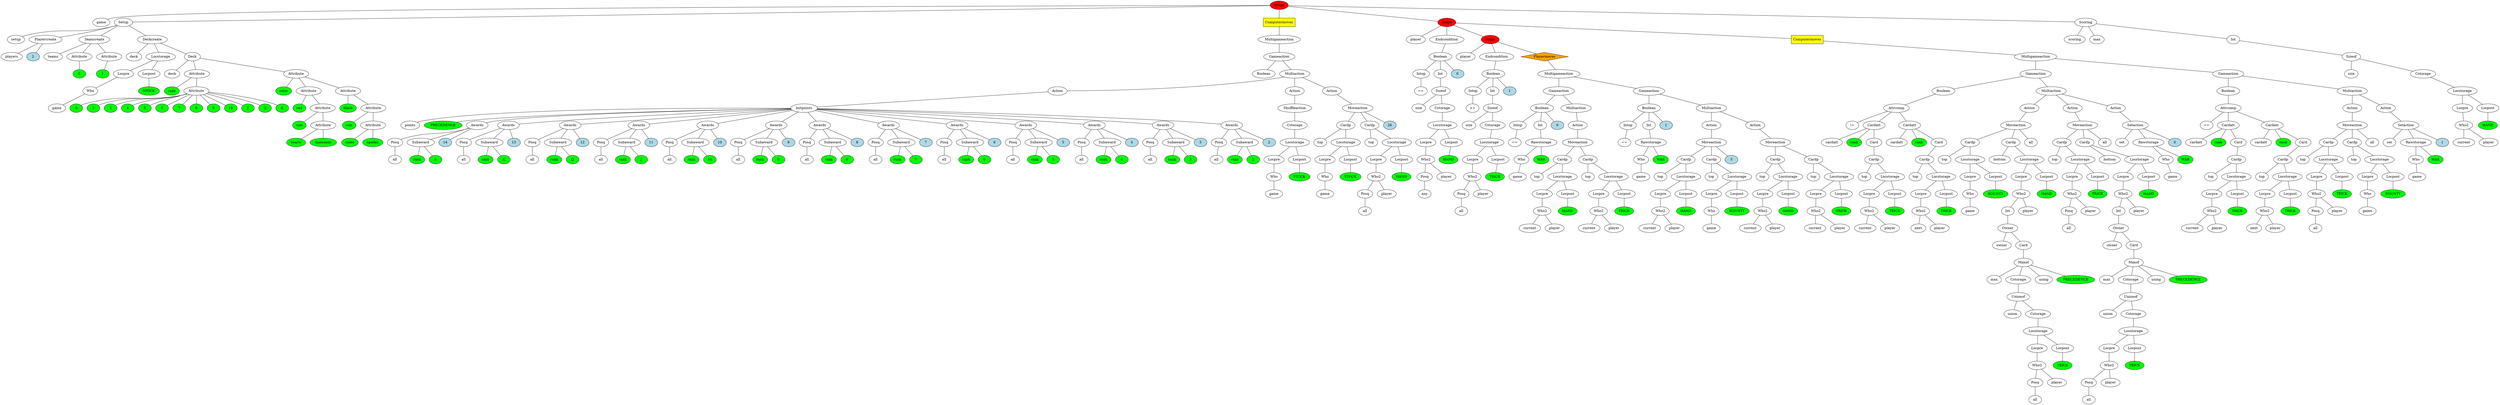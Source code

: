 graph tree{NODE0 [label="Stage" style=filled fillcolor="red"]
NODE0_1 [label="game"]
NODE0 -- NODE0_1
NODE0_2 [label="Setup" ]
NODE0_2_1 [label="setup"]
NODE0_2 -- NODE0_2_1
NODE0_2_2 [label="Playercreate" ]
NODE0_2_2_2 [label="players"]
NODE0_2_2 -- NODE0_2_2_2
NODE0_2_2_3 [label="2" style=filled fillcolor="lightblue"]
NODE0_2_2 -- NODE0_2_2_3
NODE0_2 -- NODE0_2_2
NODE0_2_4 [label="Teamcreate" ]
NODE0_2_4_1 [label="teams"]
NODE0_2_4 -- NODE0_2_4_1
NODE0_2_4_2 [label="Attribute" ]
NODE0_2_4_2_1 [fillcolor="green" style=filled label="0"]
NODE0_2_4_2 -- NODE0_2_4_2_1
NODE0_2_4 -- NODE0_2_4_2
NODE0_2_4_3 [label="Attribute" ]
NODE0_2_4_3_1 [fillcolor="green" style=filled label="1"]
NODE0_2_4_3 -- NODE0_2_4_3_1
NODE0_2_4 -- NODE0_2_4_3
NODE0_2 -- NODE0_2_4
NODE0_2_6 [label="Deckcreate" ]
NODE0_2_6_2 [label="deck"]
NODE0_2_6 -- NODE0_2_6_2
NODE0_2_6_3 [label="Locstorage" ]
NODE0_2_6_3_1 [label="Locpre" ]
NODE0_2_6_3_1_0 [label="Who" ]
NODE0_2_6_3_1_0_0 [label="game"]
NODE0_2_6_3_1_0 -- NODE0_2_6_3_1_0_0
NODE0_2_6_3_1 -- NODE0_2_6_3_1_0
NODE0_2_6_3 -- NODE0_2_6_3_1
NODE0_2_6_3_3 [label="Locpost" ]
NODE0_2_6_3_3_0 [fillcolor="green" style=filled label="STOCK"]
NODE0_2_6_3_3 -- NODE0_2_6_3_3_0
NODE0_2_6_3 -- NODE0_2_6_3_3
NODE0_2_6 -- NODE0_2_6_3
NODE0_2_6_4 [label="Deck" ]
NODE0_2_6_4_1 [label="deck"]
NODE0_2_6_4 -- NODE0_2_6_4_1
NODE0_2_6_4_2 [label="Attribute" ]
NODE0_2_6_4_2_1 [fillcolor="green" style=filled label="rank"]
NODE0_2_6_4_2 -- NODE0_2_6_4_2_1
NODE0_2_6_4_2_2 [label="Attribute" ]
NODE0_2_6_4_2_2_1 [fillcolor="green" style=filled label="A"]
NODE0_2_6_4_2_2 -- NODE0_2_6_4_2_2_1
NODE0_2_6_4_2_2_3 [fillcolor="green" style=filled label="2"]
NODE0_2_6_4_2_2 -- NODE0_2_6_4_2_2_3
NODE0_2_6_4_2_2_5 [fillcolor="green" style=filled label="3"]
NODE0_2_6_4_2_2 -- NODE0_2_6_4_2_2_5
NODE0_2_6_4_2_2_7 [fillcolor="green" style=filled label="4"]
NODE0_2_6_4_2_2 -- NODE0_2_6_4_2_2_7
NODE0_2_6_4_2_2_9 [fillcolor="green" style=filled label="5"]
NODE0_2_6_4_2_2 -- NODE0_2_6_4_2_2_9
NODE0_2_6_4_2_2_11 [fillcolor="green" style=filled label="6"]
NODE0_2_6_4_2_2 -- NODE0_2_6_4_2_2_11
NODE0_2_6_4_2_2_13 [fillcolor="green" style=filled label="7"]
NODE0_2_6_4_2_2 -- NODE0_2_6_4_2_2_13
NODE0_2_6_4_2_2_15 [fillcolor="green" style=filled label="8"]
NODE0_2_6_4_2_2 -- NODE0_2_6_4_2_2_15
NODE0_2_6_4_2_2_17 [fillcolor="green" style=filled label="9"]
NODE0_2_6_4_2_2 -- NODE0_2_6_4_2_2_17
NODE0_2_6_4_2_2_19 [fillcolor="green" style=filled label="10"]
NODE0_2_6_4_2_2 -- NODE0_2_6_4_2_2_19
NODE0_2_6_4_2_2_21 [fillcolor="green" style=filled label="J"]
NODE0_2_6_4_2_2 -- NODE0_2_6_4_2_2_21
NODE0_2_6_4_2_2_23 [fillcolor="green" style=filled label="Q"]
NODE0_2_6_4_2_2 -- NODE0_2_6_4_2_2_23
NODE0_2_6_4_2_2_25 [fillcolor="green" style=filled label="K"]
NODE0_2_6_4_2_2 -- NODE0_2_6_4_2_2_25
NODE0_2_6_4_2 -- NODE0_2_6_4_2_2
NODE0_2_6_4 -- NODE0_2_6_4_2
NODE0_2_6_4_3 [label="Attribute" ]
NODE0_2_6_4_3_1 [fillcolor="green" style=filled label="color"]
NODE0_2_6_4_3 -- NODE0_2_6_4_3_1
NODE0_2_6_4_3_2 [label="Attribute" ]
NODE0_2_6_4_3_2_1 [fillcolor="green" style=filled label="red"]
NODE0_2_6_4_3_2 -- NODE0_2_6_4_3_2_1
NODE0_2_6_4_3_2_2 [label="Attribute" ]
NODE0_2_6_4_3_2_2_1 [fillcolor="green" style=filled label="suit"]
NODE0_2_6_4_3_2_2 -- NODE0_2_6_4_3_2_2_1
NODE0_2_6_4_3_2_2_2 [label="Attribute" ]
NODE0_2_6_4_3_2_2_2_1 [fillcolor="green" style=filled label="hearts"]
NODE0_2_6_4_3_2_2_2 -- NODE0_2_6_4_3_2_2_2_1
NODE0_2_6_4_3_2_2_2_3 [fillcolor="green" style=filled label="diamonds"]
NODE0_2_6_4_3_2_2_2 -- NODE0_2_6_4_3_2_2_2_3
NODE0_2_6_4_3_2_2 -- NODE0_2_6_4_3_2_2_2
NODE0_2_6_4_3_2 -- NODE0_2_6_4_3_2_2
NODE0_2_6_4_3 -- NODE0_2_6_4_3_2
NODE0_2_6_4_3_3 [label="Attribute" ]
NODE0_2_6_4_3_3_1 [fillcolor="green" style=filled label="black"]
NODE0_2_6_4_3_3 -- NODE0_2_6_4_3_3_1
NODE0_2_6_4_3_3_2 [label="Attribute" ]
NODE0_2_6_4_3_3_2_1 [fillcolor="green" style=filled label="suit"]
NODE0_2_6_4_3_3_2 -- NODE0_2_6_4_3_3_2_1
NODE0_2_6_4_3_3_2_2 [label="Attribute" ]
NODE0_2_6_4_3_3_2_2_1 [fillcolor="green" style=filled label="clubs"]
NODE0_2_6_4_3_3_2_2 -- NODE0_2_6_4_3_3_2_2_1
NODE0_2_6_4_3_3_2_2_3 [fillcolor="green" style=filled label="spades"]
NODE0_2_6_4_3_3_2_2 -- NODE0_2_6_4_3_3_2_2_3
NODE0_2_6_4_3_3_2 -- NODE0_2_6_4_3_3_2_2
NODE0_2_6_4_3_3 -- NODE0_2_6_4_3_3_2
NODE0_2_6_4_3 -- NODE0_2_6_4_3_3
NODE0_2_6_4 -- NODE0_2_6_4_3
NODE0_2_6 -- NODE0_2_6_4
NODE0_2 -- NODE0_2_6
NODE0 -- NODE0_2
NODE0_3 [label="Computermoves"  style=filled shape=box fillcolor="yellow"]
NODE0_3_2 [label="Multigameaction" ]
NODE0_3_2_0 [label="Gameaction" ]
NODE0_3_2_0_1 [label="Boolean" ]
NODE0_3_2_0 -- NODE0_3_2_0_1
NODE0_3_2_0_2 [label="Multiaction" ]
NODE0_3_2_0_2_0 [label="Action" ]
NODE0_3_2_0_2_0_1 [label="Initpoints" ]
NODE0_3_2_0_2_0_1_1 [label="points"]
NODE0_3_2_0_2_0_1 -- NODE0_3_2_0_2_0_1_1
NODE0_3_2_0_2_0_1_2 [fillcolor="green" style=filled label="PRECEDENCE"]
NODE0_3_2_0_2_0_1 -- NODE0_3_2_0_2_0_1_2
NODE0_3_2_0_2_0_1_4 [label="Awards" ]
NODE0_3_2_0_2_0_1_4_1 [label="Posq" ]
NODE0_3_2_0_2_0_1_4_1_0 [label="all"]
NODE0_3_2_0_2_0_1_4_1 -- NODE0_3_2_0_2_0_1_4_1_0
NODE0_3_2_0_2_0_1_4 -- NODE0_3_2_0_2_0_1_4_1
NODE0_3_2_0_2_0_1_4_2 [label="Subaward" ]
NODE0_3_2_0_2_0_1_4_2_1 [fillcolor="green" style=filled label="rank"]
NODE0_3_2_0_2_0_1_4_2 -- NODE0_3_2_0_2_0_1_4_2_1
NODE0_3_2_0_2_0_1_4_2_3 [fillcolor="green" style=filled label="A"]
NODE0_3_2_0_2_0_1_4_2 -- NODE0_3_2_0_2_0_1_4_2_3
NODE0_3_2_0_2_0_1_4 -- NODE0_3_2_0_2_0_1_4_2
NODE0_3_2_0_2_0_1_4_3 [label="14" style=filled fillcolor="lightblue"]
NODE0_3_2_0_2_0_1_4 -- NODE0_3_2_0_2_0_1_4_3
NODE0_3_2_0_2_0_1 -- NODE0_3_2_0_2_0_1_4
NODE0_3_2_0_2_0_1_5 [label="Awards" ]
NODE0_3_2_0_2_0_1_5_1 [label="Posq" ]
NODE0_3_2_0_2_0_1_5_1_0 [label="all"]
NODE0_3_2_0_2_0_1_5_1 -- NODE0_3_2_0_2_0_1_5_1_0
NODE0_3_2_0_2_0_1_5 -- NODE0_3_2_0_2_0_1_5_1
NODE0_3_2_0_2_0_1_5_2 [label="Subaward" ]
NODE0_3_2_0_2_0_1_5_2_1 [fillcolor="green" style=filled label="rank"]
NODE0_3_2_0_2_0_1_5_2 -- NODE0_3_2_0_2_0_1_5_2_1
NODE0_3_2_0_2_0_1_5_2_3 [fillcolor="green" style=filled label="K"]
NODE0_3_2_0_2_0_1_5_2 -- NODE0_3_2_0_2_0_1_5_2_3
NODE0_3_2_0_2_0_1_5 -- NODE0_3_2_0_2_0_1_5_2
NODE0_3_2_0_2_0_1_5_3 [label="13" style=filled fillcolor="lightblue"]
NODE0_3_2_0_2_0_1_5 -- NODE0_3_2_0_2_0_1_5_3
NODE0_3_2_0_2_0_1 -- NODE0_3_2_0_2_0_1_5
NODE0_3_2_0_2_0_1_6 [label="Awards" ]
NODE0_3_2_0_2_0_1_6_1 [label="Posq" ]
NODE0_3_2_0_2_0_1_6_1_0 [label="all"]
NODE0_3_2_0_2_0_1_6_1 -- NODE0_3_2_0_2_0_1_6_1_0
NODE0_3_2_0_2_0_1_6 -- NODE0_3_2_0_2_0_1_6_1
NODE0_3_2_0_2_0_1_6_2 [label="Subaward" ]
NODE0_3_2_0_2_0_1_6_2_1 [fillcolor="green" style=filled label="rank"]
NODE0_3_2_0_2_0_1_6_2 -- NODE0_3_2_0_2_0_1_6_2_1
NODE0_3_2_0_2_0_1_6_2_3 [fillcolor="green" style=filled label="Q"]
NODE0_3_2_0_2_0_1_6_2 -- NODE0_3_2_0_2_0_1_6_2_3
NODE0_3_2_0_2_0_1_6 -- NODE0_3_2_0_2_0_1_6_2
NODE0_3_2_0_2_0_1_6_3 [label="12" style=filled fillcolor="lightblue"]
NODE0_3_2_0_2_0_1_6 -- NODE0_3_2_0_2_0_1_6_3
NODE0_3_2_0_2_0_1 -- NODE0_3_2_0_2_0_1_6
NODE0_3_2_0_2_0_1_7 [label="Awards" ]
NODE0_3_2_0_2_0_1_7_1 [label="Posq" ]
NODE0_3_2_0_2_0_1_7_1_0 [label="all"]
NODE0_3_2_0_2_0_1_7_1 -- NODE0_3_2_0_2_0_1_7_1_0
NODE0_3_2_0_2_0_1_7 -- NODE0_3_2_0_2_0_1_7_1
NODE0_3_2_0_2_0_1_7_2 [label="Subaward" ]
NODE0_3_2_0_2_0_1_7_2_1 [fillcolor="green" style=filled label="rank"]
NODE0_3_2_0_2_0_1_7_2 -- NODE0_3_2_0_2_0_1_7_2_1
NODE0_3_2_0_2_0_1_7_2_3 [fillcolor="green" style=filled label="J"]
NODE0_3_2_0_2_0_1_7_2 -- NODE0_3_2_0_2_0_1_7_2_3
NODE0_3_2_0_2_0_1_7 -- NODE0_3_2_0_2_0_1_7_2
NODE0_3_2_0_2_0_1_7_3 [label="11" style=filled fillcolor="lightblue"]
NODE0_3_2_0_2_0_1_7 -- NODE0_3_2_0_2_0_1_7_3
NODE0_3_2_0_2_0_1 -- NODE0_3_2_0_2_0_1_7
NODE0_3_2_0_2_0_1_8 [label="Awards" ]
NODE0_3_2_0_2_0_1_8_1 [label="Posq" ]
NODE0_3_2_0_2_0_1_8_1_0 [label="all"]
NODE0_3_2_0_2_0_1_8_1 -- NODE0_3_2_0_2_0_1_8_1_0
NODE0_3_2_0_2_0_1_8 -- NODE0_3_2_0_2_0_1_8_1
NODE0_3_2_0_2_0_1_8_2 [label="Subaward" ]
NODE0_3_2_0_2_0_1_8_2_1 [fillcolor="green" style=filled label="rank"]
NODE0_3_2_0_2_0_1_8_2 -- NODE0_3_2_0_2_0_1_8_2_1
NODE0_3_2_0_2_0_1_8_2_3 [fillcolor="green" style=filled label="10"]
NODE0_3_2_0_2_0_1_8_2 -- NODE0_3_2_0_2_0_1_8_2_3
NODE0_3_2_0_2_0_1_8 -- NODE0_3_2_0_2_0_1_8_2
NODE0_3_2_0_2_0_1_8_3 [label="10" style=filled fillcolor="lightblue"]
NODE0_3_2_0_2_0_1_8 -- NODE0_3_2_0_2_0_1_8_3
NODE0_3_2_0_2_0_1 -- NODE0_3_2_0_2_0_1_8
NODE0_3_2_0_2_0_1_9 [label="Awards" ]
NODE0_3_2_0_2_0_1_9_1 [label="Posq" ]
NODE0_3_2_0_2_0_1_9_1_0 [label="all"]
NODE0_3_2_0_2_0_1_9_1 -- NODE0_3_2_0_2_0_1_9_1_0
NODE0_3_2_0_2_0_1_9 -- NODE0_3_2_0_2_0_1_9_1
NODE0_3_2_0_2_0_1_9_2 [label="Subaward" ]
NODE0_3_2_0_2_0_1_9_2_1 [fillcolor="green" style=filled label="rank"]
NODE0_3_2_0_2_0_1_9_2 -- NODE0_3_2_0_2_0_1_9_2_1
NODE0_3_2_0_2_0_1_9_2_3 [fillcolor="green" style=filled label="9"]
NODE0_3_2_0_2_0_1_9_2 -- NODE0_3_2_0_2_0_1_9_2_3
NODE0_3_2_0_2_0_1_9 -- NODE0_3_2_0_2_0_1_9_2
NODE0_3_2_0_2_0_1_9_3 [label="9" style=filled fillcolor="lightblue"]
NODE0_3_2_0_2_0_1_9 -- NODE0_3_2_0_2_0_1_9_3
NODE0_3_2_0_2_0_1 -- NODE0_3_2_0_2_0_1_9
NODE0_3_2_0_2_0_1_10 [label="Awards" ]
NODE0_3_2_0_2_0_1_10_1 [label="Posq" ]
NODE0_3_2_0_2_0_1_10_1_0 [label="all"]
NODE0_3_2_0_2_0_1_10_1 -- NODE0_3_2_0_2_0_1_10_1_0
NODE0_3_2_0_2_0_1_10 -- NODE0_3_2_0_2_0_1_10_1
NODE0_3_2_0_2_0_1_10_2 [label="Subaward" ]
NODE0_3_2_0_2_0_1_10_2_1 [fillcolor="green" style=filled label="rank"]
NODE0_3_2_0_2_0_1_10_2 -- NODE0_3_2_0_2_0_1_10_2_1
NODE0_3_2_0_2_0_1_10_2_3 [fillcolor="green" style=filled label="8"]
NODE0_3_2_0_2_0_1_10_2 -- NODE0_3_2_0_2_0_1_10_2_3
NODE0_3_2_0_2_0_1_10 -- NODE0_3_2_0_2_0_1_10_2
NODE0_3_2_0_2_0_1_10_3 [label="8" style=filled fillcolor="lightblue"]
NODE0_3_2_0_2_0_1_10 -- NODE0_3_2_0_2_0_1_10_3
NODE0_3_2_0_2_0_1 -- NODE0_3_2_0_2_0_1_10
NODE0_3_2_0_2_0_1_11 [label="Awards" ]
NODE0_3_2_0_2_0_1_11_1 [label="Posq" ]
NODE0_3_2_0_2_0_1_11_1_0 [label="all"]
NODE0_3_2_0_2_0_1_11_1 -- NODE0_3_2_0_2_0_1_11_1_0
NODE0_3_2_0_2_0_1_11 -- NODE0_3_2_0_2_0_1_11_1
NODE0_3_2_0_2_0_1_11_2 [label="Subaward" ]
NODE0_3_2_0_2_0_1_11_2_1 [fillcolor="green" style=filled label="rank"]
NODE0_3_2_0_2_0_1_11_2 -- NODE0_3_2_0_2_0_1_11_2_1
NODE0_3_2_0_2_0_1_11_2_3 [fillcolor="green" style=filled label="7"]
NODE0_3_2_0_2_0_1_11_2 -- NODE0_3_2_0_2_0_1_11_2_3
NODE0_3_2_0_2_0_1_11 -- NODE0_3_2_0_2_0_1_11_2
NODE0_3_2_0_2_0_1_11_3 [label="7" style=filled fillcolor="lightblue"]
NODE0_3_2_0_2_0_1_11 -- NODE0_3_2_0_2_0_1_11_3
NODE0_3_2_0_2_0_1 -- NODE0_3_2_0_2_0_1_11
NODE0_3_2_0_2_0_1_12 [label="Awards" ]
NODE0_3_2_0_2_0_1_12_1 [label="Posq" ]
NODE0_3_2_0_2_0_1_12_1_0 [label="all"]
NODE0_3_2_0_2_0_1_12_1 -- NODE0_3_2_0_2_0_1_12_1_0
NODE0_3_2_0_2_0_1_12 -- NODE0_3_2_0_2_0_1_12_1
NODE0_3_2_0_2_0_1_12_2 [label="Subaward" ]
NODE0_3_2_0_2_0_1_12_2_1 [fillcolor="green" style=filled label="rank"]
NODE0_3_2_0_2_0_1_12_2 -- NODE0_3_2_0_2_0_1_12_2_1
NODE0_3_2_0_2_0_1_12_2_3 [fillcolor="green" style=filled label="6"]
NODE0_3_2_0_2_0_1_12_2 -- NODE0_3_2_0_2_0_1_12_2_3
NODE0_3_2_0_2_0_1_12 -- NODE0_3_2_0_2_0_1_12_2
NODE0_3_2_0_2_0_1_12_3 [label="6" style=filled fillcolor="lightblue"]
NODE0_3_2_0_2_0_1_12 -- NODE0_3_2_0_2_0_1_12_3
NODE0_3_2_0_2_0_1 -- NODE0_3_2_0_2_0_1_12
NODE0_3_2_0_2_0_1_13 [label="Awards" ]
NODE0_3_2_0_2_0_1_13_1 [label="Posq" ]
NODE0_3_2_0_2_0_1_13_1_0 [label="all"]
NODE0_3_2_0_2_0_1_13_1 -- NODE0_3_2_0_2_0_1_13_1_0
NODE0_3_2_0_2_0_1_13 -- NODE0_3_2_0_2_0_1_13_1
NODE0_3_2_0_2_0_1_13_2 [label="Subaward" ]
NODE0_3_2_0_2_0_1_13_2_1 [fillcolor="green" style=filled label="rank"]
NODE0_3_2_0_2_0_1_13_2 -- NODE0_3_2_0_2_0_1_13_2_1
NODE0_3_2_0_2_0_1_13_2_3 [fillcolor="green" style=filled label="5"]
NODE0_3_2_0_2_0_1_13_2 -- NODE0_3_2_0_2_0_1_13_2_3
NODE0_3_2_0_2_0_1_13 -- NODE0_3_2_0_2_0_1_13_2
NODE0_3_2_0_2_0_1_13_3 [label="5" style=filled fillcolor="lightblue"]
NODE0_3_2_0_2_0_1_13 -- NODE0_3_2_0_2_0_1_13_3
NODE0_3_2_0_2_0_1 -- NODE0_3_2_0_2_0_1_13
NODE0_3_2_0_2_0_1_14 [label="Awards" ]
NODE0_3_2_0_2_0_1_14_1 [label="Posq" ]
NODE0_3_2_0_2_0_1_14_1_0 [label="all"]
NODE0_3_2_0_2_0_1_14_1 -- NODE0_3_2_0_2_0_1_14_1_0
NODE0_3_2_0_2_0_1_14 -- NODE0_3_2_0_2_0_1_14_1
NODE0_3_2_0_2_0_1_14_2 [label="Subaward" ]
NODE0_3_2_0_2_0_1_14_2_1 [fillcolor="green" style=filled label="rank"]
NODE0_3_2_0_2_0_1_14_2 -- NODE0_3_2_0_2_0_1_14_2_1
NODE0_3_2_0_2_0_1_14_2_3 [fillcolor="green" style=filled label="4"]
NODE0_3_2_0_2_0_1_14_2 -- NODE0_3_2_0_2_0_1_14_2_3
NODE0_3_2_0_2_0_1_14 -- NODE0_3_2_0_2_0_1_14_2
NODE0_3_2_0_2_0_1_14_3 [label="4" style=filled fillcolor="lightblue"]
NODE0_3_2_0_2_0_1_14 -- NODE0_3_2_0_2_0_1_14_3
NODE0_3_2_0_2_0_1 -- NODE0_3_2_0_2_0_1_14
NODE0_3_2_0_2_0_1_15 [label="Awards" ]
NODE0_3_2_0_2_0_1_15_1 [label="Posq" ]
NODE0_3_2_0_2_0_1_15_1_0 [label="all"]
NODE0_3_2_0_2_0_1_15_1 -- NODE0_3_2_0_2_0_1_15_1_0
NODE0_3_2_0_2_0_1_15 -- NODE0_3_2_0_2_0_1_15_1
NODE0_3_2_0_2_0_1_15_2 [label="Subaward" ]
NODE0_3_2_0_2_0_1_15_2_1 [fillcolor="green" style=filled label="rank"]
NODE0_3_2_0_2_0_1_15_2 -- NODE0_3_2_0_2_0_1_15_2_1
NODE0_3_2_0_2_0_1_15_2_3 [fillcolor="green" style=filled label="3"]
NODE0_3_2_0_2_0_1_15_2 -- NODE0_3_2_0_2_0_1_15_2_3
NODE0_3_2_0_2_0_1_15 -- NODE0_3_2_0_2_0_1_15_2
NODE0_3_2_0_2_0_1_15_3 [label="3" style=filled fillcolor="lightblue"]
NODE0_3_2_0_2_0_1_15 -- NODE0_3_2_0_2_0_1_15_3
NODE0_3_2_0_2_0_1 -- NODE0_3_2_0_2_0_1_15
NODE0_3_2_0_2_0_1_16 [label="Awards" ]
NODE0_3_2_0_2_0_1_16_1 [label="Posq" ]
NODE0_3_2_0_2_0_1_16_1_0 [label="all"]
NODE0_3_2_0_2_0_1_16_1 -- NODE0_3_2_0_2_0_1_16_1_0
NODE0_3_2_0_2_0_1_16 -- NODE0_3_2_0_2_0_1_16_1
NODE0_3_2_0_2_0_1_16_2 [label="Subaward" ]
NODE0_3_2_0_2_0_1_16_2_1 [fillcolor="green" style=filled label="rank"]
NODE0_3_2_0_2_0_1_16_2 -- NODE0_3_2_0_2_0_1_16_2_1
NODE0_3_2_0_2_0_1_16_2_3 [fillcolor="green" style=filled label="2"]
NODE0_3_2_0_2_0_1_16_2 -- NODE0_3_2_0_2_0_1_16_2_3
NODE0_3_2_0_2_0_1_16 -- NODE0_3_2_0_2_0_1_16_2
NODE0_3_2_0_2_0_1_16_3 [label="2" style=filled fillcolor="lightblue"]
NODE0_3_2_0_2_0_1_16 -- NODE0_3_2_0_2_0_1_16_3
NODE0_3_2_0_2_0_1 -- NODE0_3_2_0_2_0_1_16
NODE0_3_2_0_2_0 -- NODE0_3_2_0_2_0_1
NODE0_3_2_0_2 -- NODE0_3_2_0_2_0
NODE0_3_2_0_2_1 [label="Action" ]
NODE0_3_2_0_2_1_1 [label="Shuffleaction" ]
NODE0_3_2_0_2_1_1_1 [label="Cstorage" ]
NODE0_3_2_0_2_1_1_1_0 [label="Locstorage" ]
NODE0_3_2_0_2_1_1_1_0_1 [label="Locpre" ]
NODE0_3_2_0_2_1_1_1_0_1_0 [label="Who" ]
NODE0_3_2_0_2_1_1_1_0_1_0_0 [label="game"]
NODE0_3_2_0_2_1_1_1_0_1_0 -- NODE0_3_2_0_2_1_1_1_0_1_0_0
NODE0_3_2_0_2_1_1_1_0_1 -- NODE0_3_2_0_2_1_1_1_0_1_0
NODE0_3_2_0_2_1_1_1_0 -- NODE0_3_2_0_2_1_1_1_0_1
NODE0_3_2_0_2_1_1_1_0_3 [label="Locpost" ]
NODE0_3_2_0_2_1_1_1_0_3_0 [fillcolor="green" style=filled label="STOCK"]
NODE0_3_2_0_2_1_1_1_0_3 -- NODE0_3_2_0_2_1_1_1_0_3_0
NODE0_3_2_0_2_1_1_1_0 -- NODE0_3_2_0_2_1_1_1_0_3
NODE0_3_2_0_2_1_1_1 -- NODE0_3_2_0_2_1_1_1_0
NODE0_3_2_0_2_1_1 -- NODE0_3_2_0_2_1_1_1
NODE0_3_2_0_2_1 -- NODE0_3_2_0_2_1_1
NODE0_3_2_0_2 -- NODE0_3_2_0_2_1
NODE0_3_2_0_2_2 [label="Action" ]
NODE0_3_2_0_2_2_1 [label="Moveaction" ]
NODE0_3_2_0_2_2_1_1 [label="Cardp" ]
NODE0_3_2_0_2_2_1_1_1 [label="top"]
NODE0_3_2_0_2_2_1_1 -- NODE0_3_2_0_2_2_1_1_1
NODE0_3_2_0_2_2_1_1_2 [label="Locstorage" ]
NODE0_3_2_0_2_2_1_1_2_1 [label="Locpre" ]
NODE0_3_2_0_2_2_1_1_2_1_0 [label="Who" ]
NODE0_3_2_0_2_2_1_1_2_1_0_0 [label="game"]
NODE0_3_2_0_2_2_1_1_2_1_0 -- NODE0_3_2_0_2_2_1_1_2_1_0_0
NODE0_3_2_0_2_2_1_1_2_1 -- NODE0_3_2_0_2_2_1_1_2_1_0
NODE0_3_2_0_2_2_1_1_2 -- NODE0_3_2_0_2_2_1_1_2_1
NODE0_3_2_0_2_2_1_1_2_3 [label="Locpost" ]
NODE0_3_2_0_2_2_1_1_2_3_0 [fillcolor="green" style=filled label="STOCK"]
NODE0_3_2_0_2_2_1_1_2_3 -- NODE0_3_2_0_2_2_1_1_2_3_0
NODE0_3_2_0_2_2_1_1_2 -- NODE0_3_2_0_2_2_1_1_2_3
NODE0_3_2_0_2_2_1_1 -- NODE0_3_2_0_2_2_1_1_2
NODE0_3_2_0_2_2_1 -- NODE0_3_2_0_2_2_1_1
NODE0_3_2_0_2_2_1_2 [label="Cardp" ]
NODE0_3_2_0_2_2_1_2_1 [label="top"]
NODE0_3_2_0_2_2_1_2 -- NODE0_3_2_0_2_2_1_2_1
NODE0_3_2_0_2_2_1_2_2 [label="Locstorage" ]
NODE0_3_2_0_2_2_1_2_2_1 [label="Locpre" ]
NODE0_3_2_0_2_2_1_2_2_1_0 [label="Who2" ]
NODE0_3_2_0_2_2_1_2_2_1_0_1 [label="Posq" ]
NODE0_3_2_0_2_2_1_2_2_1_0_1_0 [label="all"]
NODE0_3_2_0_2_2_1_2_2_1_0_1 -- NODE0_3_2_0_2_2_1_2_2_1_0_1_0
NODE0_3_2_0_2_2_1_2_2_1_0 -- NODE0_3_2_0_2_2_1_2_2_1_0_1
NODE0_3_2_0_2_2_1_2_2_1_0_2 [label="player"]
NODE0_3_2_0_2_2_1_2_2_1_0 -- NODE0_3_2_0_2_2_1_2_2_1_0_2
NODE0_3_2_0_2_2_1_2_2_1 -- NODE0_3_2_0_2_2_1_2_2_1_0
NODE0_3_2_0_2_2_1_2_2 -- NODE0_3_2_0_2_2_1_2_2_1
NODE0_3_2_0_2_2_1_2_2_3 [label="Locpost" ]
NODE0_3_2_0_2_2_1_2_2_3_0 [fillcolor="green" style=filled label="HAND"]
NODE0_3_2_0_2_2_1_2_2_3 -- NODE0_3_2_0_2_2_1_2_2_3_0
NODE0_3_2_0_2_2_1_2_2 -- NODE0_3_2_0_2_2_1_2_2_3
NODE0_3_2_0_2_2_1_2 -- NODE0_3_2_0_2_2_1_2_2
NODE0_3_2_0_2_2_1 -- NODE0_3_2_0_2_2_1_2
NODE0_3_2_0_2_2_1_3 [label="26" style=filled fillcolor="lightblue"]
NODE0_3_2_0_2_2_1 -- NODE0_3_2_0_2_2_1_3
NODE0_3_2_0_2_2 -- NODE0_3_2_0_2_2_1
NODE0_3_2_0_2 -- NODE0_3_2_0_2_2
NODE0_3_2_0 -- NODE0_3_2_0_2
NODE0_3_2 -- NODE0_3_2_0
NODE0_3 -- NODE0_3_2
NODE0 -- NODE0_3
NODE0_4 [label="Stage"  style=filled fillcolor="red"]
NODE0_4_2 [label="player"]
NODE0_4 -- NODE0_4_2
NODE0_4_3 [label="Endcondition" ]
NODE0_4_3_2 [label="Boolean" ]
NODE0_4_3_2_1 [label="Intop" ]
NODE0_4_3_2_1_0 [label="=="]
NODE0_4_3_2_1 -- NODE0_4_3_2_1_0
NODE0_4_3_2 -- NODE0_4_3_2_1
NODE0_4_3_2_2 [label="Int" ]
NODE0_4_3_2_2_0 [label="Sizeof" ]
NODE0_4_3_2_2_0_1 [label="size"]
NODE0_4_3_2_2_0 -- NODE0_4_3_2_2_0_1
NODE0_4_3_2_2_0_2 [label="Cstorage" ]
NODE0_4_3_2_2_0_2_0 [label="Locstorage" ]
NODE0_4_3_2_2_0_2_0_1 [label="Locpre" ]
NODE0_4_3_2_2_0_2_0_1_0 [label="Who2" ]
NODE0_4_3_2_2_0_2_0_1_0_1 [label="Posq" ]
NODE0_4_3_2_2_0_2_0_1_0_1_0 [label="any"]
NODE0_4_3_2_2_0_2_0_1_0_1 -- NODE0_4_3_2_2_0_2_0_1_0_1_0
NODE0_4_3_2_2_0_2_0_1_0 -- NODE0_4_3_2_2_0_2_0_1_0_1
NODE0_4_3_2_2_0_2_0_1_0_2 [label="player"]
NODE0_4_3_2_2_0_2_0_1_0 -- NODE0_4_3_2_2_0_2_0_1_0_2
NODE0_4_3_2_2_0_2_0_1 -- NODE0_4_3_2_2_0_2_0_1_0
NODE0_4_3_2_2_0_2_0 -- NODE0_4_3_2_2_0_2_0_1
NODE0_4_3_2_2_0_2_0_3 [label="Locpost" ]
NODE0_4_3_2_2_0_2_0_3_0 [fillcolor="green" style=filled label="HAND"]
NODE0_4_3_2_2_0_2_0_3 -- NODE0_4_3_2_2_0_2_0_3_0
NODE0_4_3_2_2_0_2_0 -- NODE0_4_3_2_2_0_2_0_3
NODE0_4_3_2_2_0_2 -- NODE0_4_3_2_2_0_2_0
NODE0_4_3_2_2_0 -- NODE0_4_3_2_2_0_2
NODE0_4_3_2_2 -- NODE0_4_3_2_2_0
NODE0_4_3_2 -- NODE0_4_3_2_2
NODE0_4_3_2_3 [label="0" style=filled fillcolor="lightblue"]
NODE0_4_3_2 -- NODE0_4_3_2_3
NODE0_4_3 -- NODE0_4_3_2
NODE0_4 -- NODE0_4_3
NODE0_4_4 [label="Stage"  style=filled fillcolor="red"]
NODE0_4_4_2 [label="player"]
NODE0_4_4 -- NODE0_4_4_2
NODE0_4_4_3 [label="Endcondition" ]
NODE0_4_4_3_2 [label="Boolean" ]
NODE0_4_4_3_2_1 [label="Intop" ]
NODE0_4_4_3_2_1_0 [label=">="]
NODE0_4_4_3_2_1 -- NODE0_4_4_3_2_1_0
NODE0_4_4_3_2 -- NODE0_4_4_3_2_1
NODE0_4_4_3_2_2 [label="Int" ]
NODE0_4_4_3_2_2_0 [label="Sizeof" ]
NODE0_4_4_3_2_2_0_1 [label="size"]
NODE0_4_4_3_2_2_0 -- NODE0_4_4_3_2_2_0_1
NODE0_4_4_3_2_2_0_2 [label="Cstorage" ]
NODE0_4_4_3_2_2_0_2_0 [label="Locstorage" ]
NODE0_4_4_3_2_2_0_2_0_1 [label="Locpre" ]
NODE0_4_4_3_2_2_0_2_0_1_0 [label="Who2" ]
NODE0_4_4_3_2_2_0_2_0_1_0_1 [label="Posq" ]
NODE0_4_4_3_2_2_0_2_0_1_0_1_0 [label="all"]
NODE0_4_4_3_2_2_0_2_0_1_0_1 -- NODE0_4_4_3_2_2_0_2_0_1_0_1_0
NODE0_4_4_3_2_2_0_2_0_1_0 -- NODE0_4_4_3_2_2_0_2_0_1_0_1
NODE0_4_4_3_2_2_0_2_0_1_0_2 [label="player"]
NODE0_4_4_3_2_2_0_2_0_1_0 -- NODE0_4_4_3_2_2_0_2_0_1_0_2
NODE0_4_4_3_2_2_0_2_0_1 -- NODE0_4_4_3_2_2_0_2_0_1_0
NODE0_4_4_3_2_2_0_2_0 -- NODE0_4_4_3_2_2_0_2_0_1
NODE0_4_4_3_2_2_0_2_0_3 [label="Locpost" ]
NODE0_4_4_3_2_2_0_2_0_3_0 [fillcolor="green" style=filled label="TRICK"]
NODE0_4_4_3_2_2_0_2_0_3 -- NODE0_4_4_3_2_2_0_2_0_3_0
NODE0_4_4_3_2_2_0_2_0 -- NODE0_4_4_3_2_2_0_2_0_3
NODE0_4_4_3_2_2_0_2 -- NODE0_4_4_3_2_2_0_2_0
NODE0_4_4_3_2_2_0 -- NODE0_4_4_3_2_2_0_2
NODE0_4_4_3_2_2 -- NODE0_4_4_3_2_2_0
NODE0_4_4_3_2 -- NODE0_4_4_3_2_2
NODE0_4_4_3_2_3 [label="1" style=filled fillcolor="lightblue"]
NODE0_4_4_3_2 -- NODE0_4_4_3_2_3
NODE0_4_4_3 -- NODE0_4_4_3_2
NODE0_4_4 -- NODE0_4_4_3
NODE0_4_4_4 [label="Playermoves"  style=filled shape=diamond fillcolor="orange"]
NODE0_4_4_4_2 [label="Multigameaction" ]
NODE0_4_4_4_2_0 [label="Gameaction" ]
NODE0_4_4_4_2_0_1 [label="Boolean" ]
NODE0_4_4_4_2_0_1_1 [label="Intop" ]
NODE0_4_4_4_2_0_1_1_0 [label="=="]
NODE0_4_4_4_2_0_1_1 -- NODE0_4_4_4_2_0_1_1_0
NODE0_4_4_4_2_0_1 -- NODE0_4_4_4_2_0_1_1
NODE0_4_4_4_2_0_1_2 [label="Int" ]
NODE0_4_4_4_2_0_1_2_0 [label="Rawstorage" ]
NODE0_4_4_4_2_0_1_2_0_1 [label="Who" ]
NODE0_4_4_4_2_0_1_2_0_1_0 [label="game"]
NODE0_4_4_4_2_0_1_2_0_1 -- NODE0_4_4_4_2_0_1_2_0_1_0
NODE0_4_4_4_2_0_1_2_0 -- NODE0_4_4_4_2_0_1_2_0_1
NODE0_4_4_4_2_0_1_2_0_3 [fillcolor="green" style=filled label="WAR"]
NODE0_4_4_4_2_0_1_2_0 -- NODE0_4_4_4_2_0_1_2_0_3
NODE0_4_4_4_2_0_1_2 -- NODE0_4_4_4_2_0_1_2_0
NODE0_4_4_4_2_0_1 -- NODE0_4_4_4_2_0_1_2
NODE0_4_4_4_2_0_1_3 [label="0" style=filled fillcolor="lightblue"]
NODE0_4_4_4_2_0_1 -- NODE0_4_4_4_2_0_1_3
NODE0_4_4_4_2_0 -- NODE0_4_4_4_2_0_1
NODE0_4_4_4_2_0_2 [label="Multiaction" ]
NODE0_4_4_4_2_0_2_0 [label="Action" ]
NODE0_4_4_4_2_0_2_0_1 [label="Moveaction" ]
NODE0_4_4_4_2_0_2_0_1_1 [label="Cardp" ]
NODE0_4_4_4_2_0_2_0_1_1_1 [label="top"]
NODE0_4_4_4_2_0_2_0_1_1 -- NODE0_4_4_4_2_0_2_0_1_1_1
NODE0_4_4_4_2_0_2_0_1_1_2 [label="Locstorage" ]
NODE0_4_4_4_2_0_2_0_1_1_2_1 [label="Locpre" ]
NODE0_4_4_4_2_0_2_0_1_1_2_1_0 [label="Who2" ]
NODE0_4_4_4_2_0_2_0_1_1_2_1_0_1 [label="current"]
NODE0_4_4_4_2_0_2_0_1_1_2_1_0 -- NODE0_4_4_4_2_0_2_0_1_1_2_1_0_1
NODE0_4_4_4_2_0_2_0_1_1_2_1_0_2 [label="player"]
NODE0_4_4_4_2_0_2_0_1_1_2_1_0 -- NODE0_4_4_4_2_0_2_0_1_1_2_1_0_2
NODE0_4_4_4_2_0_2_0_1_1_2_1 -- NODE0_4_4_4_2_0_2_0_1_1_2_1_0
NODE0_4_4_4_2_0_2_0_1_1_2 -- NODE0_4_4_4_2_0_2_0_1_1_2_1
NODE0_4_4_4_2_0_2_0_1_1_2_3 [label="Locpost" ]
NODE0_4_4_4_2_0_2_0_1_1_2_3_0 [fillcolor="green" style=filled label="HAND"]
NODE0_4_4_4_2_0_2_0_1_1_2_3 -- NODE0_4_4_4_2_0_2_0_1_1_2_3_0
NODE0_4_4_4_2_0_2_0_1_1_2 -- NODE0_4_4_4_2_0_2_0_1_1_2_3
NODE0_4_4_4_2_0_2_0_1_1 -- NODE0_4_4_4_2_0_2_0_1_1_2
NODE0_4_4_4_2_0_2_0_1 -- NODE0_4_4_4_2_0_2_0_1_1
NODE0_4_4_4_2_0_2_0_1_2 [label="Cardp" ]
NODE0_4_4_4_2_0_2_0_1_2_1 [label="top"]
NODE0_4_4_4_2_0_2_0_1_2 -- NODE0_4_4_4_2_0_2_0_1_2_1
NODE0_4_4_4_2_0_2_0_1_2_2 [label="Locstorage" ]
NODE0_4_4_4_2_0_2_0_1_2_2_1 [label="Locpre" ]
NODE0_4_4_4_2_0_2_0_1_2_2_1_0 [label="Who2" ]
NODE0_4_4_4_2_0_2_0_1_2_2_1_0_1 [label="current"]
NODE0_4_4_4_2_0_2_0_1_2_2_1_0 -- NODE0_4_4_4_2_0_2_0_1_2_2_1_0_1
NODE0_4_4_4_2_0_2_0_1_2_2_1_0_2 [label="player"]
NODE0_4_4_4_2_0_2_0_1_2_2_1_0 -- NODE0_4_4_4_2_0_2_0_1_2_2_1_0_2
NODE0_4_4_4_2_0_2_0_1_2_2_1 -- NODE0_4_4_4_2_0_2_0_1_2_2_1_0
NODE0_4_4_4_2_0_2_0_1_2_2 -- NODE0_4_4_4_2_0_2_0_1_2_2_1
NODE0_4_4_4_2_0_2_0_1_2_2_3 [label="Locpost" ]
NODE0_4_4_4_2_0_2_0_1_2_2_3_0 [fillcolor="green" style=filled label="TRICK"]
NODE0_4_4_4_2_0_2_0_1_2_2_3 -- NODE0_4_4_4_2_0_2_0_1_2_2_3_0
NODE0_4_4_4_2_0_2_0_1_2_2 -- NODE0_4_4_4_2_0_2_0_1_2_2_3
NODE0_4_4_4_2_0_2_0_1_2 -- NODE0_4_4_4_2_0_2_0_1_2_2
NODE0_4_4_4_2_0_2_0_1 -- NODE0_4_4_4_2_0_2_0_1_2
NODE0_4_4_4_2_0_2_0 -- NODE0_4_4_4_2_0_2_0_1
NODE0_4_4_4_2_0_2 -- NODE0_4_4_4_2_0_2_0
NODE0_4_4_4_2_0 -- NODE0_4_4_4_2_0_2
NODE0_4_4_4_2 -- NODE0_4_4_4_2_0
NODE0_4_4_4_2_1 [label="Gameaction" ]
NODE0_4_4_4_2_1_1 [label="Boolean" ]
NODE0_4_4_4_2_1_1_1 [label="Intop" ]
NODE0_4_4_4_2_1_1_1_0 [label="=="]
NODE0_4_4_4_2_1_1_1 -- NODE0_4_4_4_2_1_1_1_0
NODE0_4_4_4_2_1_1 -- NODE0_4_4_4_2_1_1_1
NODE0_4_4_4_2_1_1_2 [label="Int" ]
NODE0_4_4_4_2_1_1_2_0 [label="Rawstorage" ]
NODE0_4_4_4_2_1_1_2_0_1 [label="Who" ]
NODE0_4_4_4_2_1_1_2_0_1_0 [label="game"]
NODE0_4_4_4_2_1_1_2_0_1 -- NODE0_4_4_4_2_1_1_2_0_1_0
NODE0_4_4_4_2_1_1_2_0 -- NODE0_4_4_4_2_1_1_2_0_1
NODE0_4_4_4_2_1_1_2_0_3 [fillcolor="green" style=filled label="WAR"]
NODE0_4_4_4_2_1_1_2_0 -- NODE0_4_4_4_2_1_1_2_0_3
NODE0_4_4_4_2_1_1_2 -- NODE0_4_4_4_2_1_1_2_0
NODE0_4_4_4_2_1_1 -- NODE0_4_4_4_2_1_1_2
NODE0_4_4_4_2_1_1_3 [label="1" style=filled fillcolor="lightblue"]
NODE0_4_4_4_2_1_1 -- NODE0_4_4_4_2_1_1_3
NODE0_4_4_4_2_1 -- NODE0_4_4_4_2_1_1
NODE0_4_4_4_2_1_2 [label="Multiaction" ]
NODE0_4_4_4_2_1_2_0 [label="Action" ]
NODE0_4_4_4_2_1_2_0_1 [label="Moveaction" ]
NODE0_4_4_4_2_1_2_0_1_1 [label="Cardp" ]
NODE0_4_4_4_2_1_2_0_1_1_1 [label="top"]
NODE0_4_4_4_2_1_2_0_1_1 -- NODE0_4_4_4_2_1_2_0_1_1_1
NODE0_4_4_4_2_1_2_0_1_1_2 [label="Locstorage" ]
NODE0_4_4_4_2_1_2_0_1_1_2_1 [label="Locpre" ]
NODE0_4_4_4_2_1_2_0_1_1_2_1_0 [label="Who2" ]
NODE0_4_4_4_2_1_2_0_1_1_2_1_0_1 [label="current"]
NODE0_4_4_4_2_1_2_0_1_1_2_1_0 -- NODE0_4_4_4_2_1_2_0_1_1_2_1_0_1
NODE0_4_4_4_2_1_2_0_1_1_2_1_0_2 [label="player"]
NODE0_4_4_4_2_1_2_0_1_1_2_1_0 -- NODE0_4_4_4_2_1_2_0_1_1_2_1_0_2
NODE0_4_4_4_2_1_2_0_1_1_2_1 -- NODE0_4_4_4_2_1_2_0_1_1_2_1_0
NODE0_4_4_4_2_1_2_0_1_1_2 -- NODE0_4_4_4_2_1_2_0_1_1_2_1
NODE0_4_4_4_2_1_2_0_1_1_2_3 [label="Locpost" ]
NODE0_4_4_4_2_1_2_0_1_1_2_3_0 [fillcolor="green" style=filled label="HAND"]
NODE0_4_4_4_2_1_2_0_1_1_2_3 -- NODE0_4_4_4_2_1_2_0_1_1_2_3_0
NODE0_4_4_4_2_1_2_0_1_1_2 -- NODE0_4_4_4_2_1_2_0_1_1_2_3
NODE0_4_4_4_2_1_2_0_1_1 -- NODE0_4_4_4_2_1_2_0_1_1_2
NODE0_4_4_4_2_1_2_0_1 -- NODE0_4_4_4_2_1_2_0_1_1
NODE0_4_4_4_2_1_2_0_1_2 [label="Cardp" ]
NODE0_4_4_4_2_1_2_0_1_2_1 [label="top"]
NODE0_4_4_4_2_1_2_0_1_2 -- NODE0_4_4_4_2_1_2_0_1_2_1
NODE0_4_4_4_2_1_2_0_1_2_2 [label="Locstorage" ]
NODE0_4_4_4_2_1_2_0_1_2_2_1 [label="Locpre" ]
NODE0_4_4_4_2_1_2_0_1_2_2_1_0 [label="Who" ]
NODE0_4_4_4_2_1_2_0_1_2_2_1_0_0 [label="game"]
NODE0_4_4_4_2_1_2_0_1_2_2_1_0 -- NODE0_4_4_4_2_1_2_0_1_2_2_1_0_0
NODE0_4_4_4_2_1_2_0_1_2_2_1 -- NODE0_4_4_4_2_1_2_0_1_2_2_1_0
NODE0_4_4_4_2_1_2_0_1_2_2 -- NODE0_4_4_4_2_1_2_0_1_2_2_1
NODE0_4_4_4_2_1_2_0_1_2_2_3 [label="Locpost" ]
NODE0_4_4_4_2_1_2_0_1_2_2_3_0 [fillcolor="green" style=filled label="BOUNTY"]
NODE0_4_4_4_2_1_2_0_1_2_2_3 -- NODE0_4_4_4_2_1_2_0_1_2_2_3_0
NODE0_4_4_4_2_1_2_0_1_2_2 -- NODE0_4_4_4_2_1_2_0_1_2_2_3
NODE0_4_4_4_2_1_2_0_1_2 -- NODE0_4_4_4_2_1_2_0_1_2_2
NODE0_4_4_4_2_1_2_0_1 -- NODE0_4_4_4_2_1_2_0_1_2
NODE0_4_4_4_2_1_2_0_1_3 [label="3" style=filled fillcolor="lightblue"]
NODE0_4_4_4_2_1_2_0_1 -- NODE0_4_4_4_2_1_2_0_1_3
NODE0_4_4_4_2_1_2_0 -- NODE0_4_4_4_2_1_2_0_1
NODE0_4_4_4_2_1_2 -- NODE0_4_4_4_2_1_2_0
NODE0_4_4_4_2_1_2_1 [label="Action" ]
NODE0_4_4_4_2_1_2_1_1 [label="Moveaction" ]
NODE0_4_4_4_2_1_2_1_1_1 [label="Cardp" ]
NODE0_4_4_4_2_1_2_1_1_1_1 [label="top"]
NODE0_4_4_4_2_1_2_1_1_1 -- NODE0_4_4_4_2_1_2_1_1_1_1
NODE0_4_4_4_2_1_2_1_1_1_2 [label="Locstorage" ]
NODE0_4_4_4_2_1_2_1_1_1_2_1 [label="Locpre" ]
NODE0_4_4_4_2_1_2_1_1_1_2_1_0 [label="Who2" ]
NODE0_4_4_4_2_1_2_1_1_1_2_1_0_1 [label="current"]
NODE0_4_4_4_2_1_2_1_1_1_2_1_0 -- NODE0_4_4_4_2_1_2_1_1_1_2_1_0_1
NODE0_4_4_4_2_1_2_1_1_1_2_1_0_2 [label="player"]
NODE0_4_4_4_2_1_2_1_1_1_2_1_0 -- NODE0_4_4_4_2_1_2_1_1_1_2_1_0_2
NODE0_4_4_4_2_1_2_1_1_1_2_1 -- NODE0_4_4_4_2_1_2_1_1_1_2_1_0
NODE0_4_4_4_2_1_2_1_1_1_2 -- NODE0_4_4_4_2_1_2_1_1_1_2_1
NODE0_4_4_4_2_1_2_1_1_1_2_3 [label="Locpost" ]
NODE0_4_4_4_2_1_2_1_1_1_2_3_0 [fillcolor="green" style=filled label="HAND"]
NODE0_4_4_4_2_1_2_1_1_1_2_3 -- NODE0_4_4_4_2_1_2_1_1_1_2_3_0
NODE0_4_4_4_2_1_2_1_1_1_2 -- NODE0_4_4_4_2_1_2_1_1_1_2_3
NODE0_4_4_4_2_1_2_1_1_1 -- NODE0_4_4_4_2_1_2_1_1_1_2
NODE0_4_4_4_2_1_2_1_1 -- NODE0_4_4_4_2_1_2_1_1_1
NODE0_4_4_4_2_1_2_1_1_2 [label="Cardp" ]
NODE0_4_4_4_2_1_2_1_1_2_1 [label="top"]
NODE0_4_4_4_2_1_2_1_1_2 -- NODE0_4_4_4_2_1_2_1_1_2_1
NODE0_4_4_4_2_1_2_1_1_2_2 [label="Locstorage" ]
NODE0_4_4_4_2_1_2_1_1_2_2_1 [label="Locpre" ]
NODE0_4_4_4_2_1_2_1_1_2_2_1_0 [label="Who2" ]
NODE0_4_4_4_2_1_2_1_1_2_2_1_0_1 [label="current"]
NODE0_4_4_4_2_1_2_1_1_2_2_1_0 -- NODE0_4_4_4_2_1_2_1_1_2_2_1_0_1
NODE0_4_4_4_2_1_2_1_1_2_2_1_0_2 [label="player"]
NODE0_4_4_4_2_1_2_1_1_2_2_1_0 -- NODE0_4_4_4_2_1_2_1_1_2_2_1_0_2
NODE0_4_4_4_2_1_2_1_1_2_2_1 -- NODE0_4_4_4_2_1_2_1_1_2_2_1_0
NODE0_4_4_4_2_1_2_1_1_2_2 -- NODE0_4_4_4_2_1_2_1_1_2_2_1
NODE0_4_4_4_2_1_2_1_1_2_2_3 [label="Locpost" ]
NODE0_4_4_4_2_1_2_1_1_2_2_3_0 [fillcolor="green" style=filled label="TRICK"]
NODE0_4_4_4_2_1_2_1_1_2_2_3 -- NODE0_4_4_4_2_1_2_1_1_2_2_3_0
NODE0_4_4_4_2_1_2_1_1_2_2 -- NODE0_4_4_4_2_1_2_1_1_2_2_3
NODE0_4_4_4_2_1_2_1_1_2 -- NODE0_4_4_4_2_1_2_1_1_2_2
NODE0_4_4_4_2_1_2_1_1 -- NODE0_4_4_4_2_1_2_1_1_2
NODE0_4_4_4_2_1_2_1 -- NODE0_4_4_4_2_1_2_1_1
NODE0_4_4_4_2_1_2 -- NODE0_4_4_4_2_1_2_1
NODE0_4_4_4_2_1 -- NODE0_4_4_4_2_1_2
NODE0_4_4_4_2 -- NODE0_4_4_4_2_1
NODE0_4_4_4 -- NODE0_4_4_4_2
NODE0_4_4 -- NODE0_4_4_4
NODE0_4 -- NODE0_4_4
NODE0_4_5 [label="Computermoves"  style=filled shape=box fillcolor="yellow"]
NODE0_4_5_2 [label="Multigameaction" ]
NODE0_4_5_2_0 [label="Gameaction" ]
NODE0_4_5_2_0_1 [label="Boolean" ]
NODE0_4_5_2_0_1_1 [label="Attrcomp" ]
NODE0_4_5_2_0_1_1_0 [label="!="]
NODE0_4_5_2_0_1_1 -- NODE0_4_5_2_0_1_1_0
NODE0_4_5_2_0_1_1_1 [label="Cardatt" ]
NODE0_4_5_2_0_1_1_1_1 [label="cardatt"]
NODE0_4_5_2_0_1_1_1 -- NODE0_4_5_2_0_1_1_1_1
NODE0_4_5_2_0_1_1_1_2 [fillcolor="green" style=filled label="rank"]
NODE0_4_5_2_0_1_1_1 -- NODE0_4_5_2_0_1_1_1_2
NODE0_4_5_2_0_1_1_1_3 [label="Card" ]
NODE0_4_5_2_0_1_1_1_3_0 [label="Cardp" ]
NODE0_4_5_2_0_1_1_1_3_0_1 [label="top"]
NODE0_4_5_2_0_1_1_1_3_0 -- NODE0_4_5_2_0_1_1_1_3_0_1
NODE0_4_5_2_0_1_1_1_3_0_2 [label="Locstorage" ]
NODE0_4_5_2_0_1_1_1_3_0_2_1 [label="Locpre" ]
NODE0_4_5_2_0_1_1_1_3_0_2_1_0 [label="Who2" ]
NODE0_4_5_2_0_1_1_1_3_0_2_1_0_1 [label="current"]
NODE0_4_5_2_0_1_1_1_3_0_2_1_0 -- NODE0_4_5_2_0_1_1_1_3_0_2_1_0_1
NODE0_4_5_2_0_1_1_1_3_0_2_1_0_2 [label="player"]
NODE0_4_5_2_0_1_1_1_3_0_2_1_0 -- NODE0_4_5_2_0_1_1_1_3_0_2_1_0_2
NODE0_4_5_2_0_1_1_1_3_0_2_1 -- NODE0_4_5_2_0_1_1_1_3_0_2_1_0
NODE0_4_5_2_0_1_1_1_3_0_2 -- NODE0_4_5_2_0_1_1_1_3_0_2_1
NODE0_4_5_2_0_1_1_1_3_0_2_3 [label="Locpost" ]
NODE0_4_5_2_0_1_1_1_3_0_2_3_0 [fillcolor="green" style=filled label="TRICK"]
NODE0_4_5_2_0_1_1_1_3_0_2_3 -- NODE0_4_5_2_0_1_1_1_3_0_2_3_0
NODE0_4_5_2_0_1_1_1_3_0_2 -- NODE0_4_5_2_0_1_1_1_3_0_2_3
NODE0_4_5_2_0_1_1_1_3_0 -- NODE0_4_5_2_0_1_1_1_3_0_2
NODE0_4_5_2_0_1_1_1_3 -- NODE0_4_5_2_0_1_1_1_3_0
NODE0_4_5_2_0_1_1_1 -- NODE0_4_5_2_0_1_1_1_3
NODE0_4_5_2_0_1_1 -- NODE0_4_5_2_0_1_1_1
NODE0_4_5_2_0_1_1_2 [label="Cardatt" ]
NODE0_4_5_2_0_1_1_2_1 [label="cardatt"]
NODE0_4_5_2_0_1_1_2 -- NODE0_4_5_2_0_1_1_2_1
NODE0_4_5_2_0_1_1_2_2 [fillcolor="green" style=filled label="rank"]
NODE0_4_5_2_0_1_1_2 -- NODE0_4_5_2_0_1_1_2_2
NODE0_4_5_2_0_1_1_2_3 [label="Card" ]
NODE0_4_5_2_0_1_1_2_3_0 [label="Cardp" ]
NODE0_4_5_2_0_1_1_2_3_0_1 [label="top"]
NODE0_4_5_2_0_1_1_2_3_0 -- NODE0_4_5_2_0_1_1_2_3_0_1
NODE0_4_5_2_0_1_1_2_3_0_2 [label="Locstorage" ]
NODE0_4_5_2_0_1_1_2_3_0_2_1 [label="Locpre" ]
NODE0_4_5_2_0_1_1_2_3_0_2_1_0 [label="Who2" ]
NODE0_4_5_2_0_1_1_2_3_0_2_1_0_1 [label="next"]
NODE0_4_5_2_0_1_1_2_3_0_2_1_0 -- NODE0_4_5_2_0_1_1_2_3_0_2_1_0_1
NODE0_4_5_2_0_1_1_2_3_0_2_1_0_2 [label="player"]
NODE0_4_5_2_0_1_1_2_3_0_2_1_0 -- NODE0_4_5_2_0_1_1_2_3_0_2_1_0_2
NODE0_4_5_2_0_1_1_2_3_0_2_1 -- NODE0_4_5_2_0_1_1_2_3_0_2_1_0
NODE0_4_5_2_0_1_1_2_3_0_2 -- NODE0_4_5_2_0_1_1_2_3_0_2_1
NODE0_4_5_2_0_1_1_2_3_0_2_3 [label="Locpost" ]
NODE0_4_5_2_0_1_1_2_3_0_2_3_0 [fillcolor="green" style=filled label="TRICK"]
NODE0_4_5_2_0_1_1_2_3_0_2_3 -- NODE0_4_5_2_0_1_1_2_3_0_2_3_0
NODE0_4_5_2_0_1_1_2_3_0_2 -- NODE0_4_5_2_0_1_1_2_3_0_2_3
NODE0_4_5_2_0_1_1_2_3_0 -- NODE0_4_5_2_0_1_1_2_3_0_2
NODE0_4_5_2_0_1_1_2_3 -- NODE0_4_5_2_0_1_1_2_3_0
NODE0_4_5_2_0_1_1_2 -- NODE0_4_5_2_0_1_1_2_3
NODE0_4_5_2_0_1_1 -- NODE0_4_5_2_0_1_1_2
NODE0_4_5_2_0_1 -- NODE0_4_5_2_0_1_1
NODE0_4_5_2_0 -- NODE0_4_5_2_0_1
NODE0_4_5_2_0_2 [label="Multiaction" ]
NODE0_4_5_2_0_2_0 [label="Action" ]
NODE0_4_5_2_0_2_0_1 [label="Moveaction" ]
NODE0_4_5_2_0_2_0_1_1 [label="Cardp" ]
NODE0_4_5_2_0_2_0_1_1_1 [label="top"]
NODE0_4_5_2_0_2_0_1_1 -- NODE0_4_5_2_0_2_0_1_1_1
NODE0_4_5_2_0_2_0_1_1_2 [label="Locstorage" ]
NODE0_4_5_2_0_2_0_1_1_2_1 [label="Locpre" ]
NODE0_4_5_2_0_2_0_1_1_2_1_0 [label="Who" ]
NODE0_4_5_2_0_2_0_1_1_2_1_0_0 [label="game"]
NODE0_4_5_2_0_2_0_1_1_2_1_0 -- NODE0_4_5_2_0_2_0_1_1_2_1_0_0
NODE0_4_5_2_0_2_0_1_1_2_1 -- NODE0_4_5_2_0_2_0_1_1_2_1_0
NODE0_4_5_2_0_2_0_1_1_2 -- NODE0_4_5_2_0_2_0_1_1_2_1
NODE0_4_5_2_0_2_0_1_1_2_3 [label="Locpost" ]
NODE0_4_5_2_0_2_0_1_1_2_3_0 [fillcolor="green" style=filled label="BOUNTY"]
NODE0_4_5_2_0_2_0_1_1_2_3 -- NODE0_4_5_2_0_2_0_1_1_2_3_0
NODE0_4_5_2_0_2_0_1_1_2 -- NODE0_4_5_2_0_2_0_1_1_2_3
NODE0_4_5_2_0_2_0_1_1 -- NODE0_4_5_2_0_2_0_1_1_2
NODE0_4_5_2_0_2_0_1 -- NODE0_4_5_2_0_2_0_1_1
NODE0_4_5_2_0_2_0_1_2 [label="Cardp" ]
NODE0_4_5_2_0_2_0_1_2_1 [label="bottom"]
NODE0_4_5_2_0_2_0_1_2 -- NODE0_4_5_2_0_2_0_1_2_1
NODE0_4_5_2_0_2_0_1_2_2 [label="Locstorage" ]
NODE0_4_5_2_0_2_0_1_2_2_1 [label="Locpre" ]
NODE0_4_5_2_0_2_0_1_2_2_1_0 [label="Who2" ]
NODE0_4_5_2_0_2_0_1_2_2_1_0_1 [label="Int" ]
NODE0_4_5_2_0_2_0_1_2_2_1_0_1_0 [label="Owner" ]
NODE0_4_5_2_0_2_0_1_2_2_1_0_1_0_1 [label="owner"]
NODE0_4_5_2_0_2_0_1_2_2_1_0_1_0 -- NODE0_4_5_2_0_2_0_1_2_2_1_0_1_0_1
NODE0_4_5_2_0_2_0_1_2_2_1_0_1_0_2 [label="Card" ]
NODE0_4_5_2_0_2_0_1_2_2_1_0_1_0_2_0 [label="Maxof" ]
NODE0_4_5_2_0_2_0_1_2_2_1_0_1_0_2_0_1 [label="max"]
NODE0_4_5_2_0_2_0_1_2_2_1_0_1_0_2_0 -- NODE0_4_5_2_0_2_0_1_2_2_1_0_1_0_2_0_1
NODE0_4_5_2_0_2_0_1_2_2_1_0_1_0_2_0_2 [label="Cstorage" ]
NODE0_4_5_2_0_2_0_1_2_2_1_0_1_0_2_0_2_0 [label="Unionof" ]
NODE0_4_5_2_0_2_0_1_2_2_1_0_1_0_2_0_2_0_1 [label="union"]
NODE0_4_5_2_0_2_0_1_2_2_1_0_1_0_2_0_2_0 -- NODE0_4_5_2_0_2_0_1_2_2_1_0_1_0_2_0_2_0_1
NODE0_4_5_2_0_2_0_1_2_2_1_0_1_0_2_0_2_0_2 [label="Cstorage" ]
NODE0_4_5_2_0_2_0_1_2_2_1_0_1_0_2_0_2_0_2_0 [label="Locstorage" ]
NODE0_4_5_2_0_2_0_1_2_2_1_0_1_0_2_0_2_0_2_0_1 [label="Locpre" ]
NODE0_4_5_2_0_2_0_1_2_2_1_0_1_0_2_0_2_0_2_0_1_0 [label="Who2" ]
NODE0_4_5_2_0_2_0_1_2_2_1_0_1_0_2_0_2_0_2_0_1_0_1 [label="Posq" ]
NODE0_4_5_2_0_2_0_1_2_2_1_0_1_0_2_0_2_0_2_0_1_0_1_0 [label="all"]
NODE0_4_5_2_0_2_0_1_2_2_1_0_1_0_2_0_2_0_2_0_1_0_1 -- NODE0_4_5_2_0_2_0_1_2_2_1_0_1_0_2_0_2_0_2_0_1_0_1_0
NODE0_4_5_2_0_2_0_1_2_2_1_0_1_0_2_0_2_0_2_0_1_0 -- NODE0_4_5_2_0_2_0_1_2_2_1_0_1_0_2_0_2_0_2_0_1_0_1
NODE0_4_5_2_0_2_0_1_2_2_1_0_1_0_2_0_2_0_2_0_1_0_2 [label="player"]
NODE0_4_5_2_0_2_0_1_2_2_1_0_1_0_2_0_2_0_2_0_1_0 -- NODE0_4_5_2_0_2_0_1_2_2_1_0_1_0_2_0_2_0_2_0_1_0_2
NODE0_4_5_2_0_2_0_1_2_2_1_0_1_0_2_0_2_0_2_0_1 -- NODE0_4_5_2_0_2_0_1_2_2_1_0_1_0_2_0_2_0_2_0_1_0
NODE0_4_5_2_0_2_0_1_2_2_1_0_1_0_2_0_2_0_2_0 -- NODE0_4_5_2_0_2_0_1_2_2_1_0_1_0_2_0_2_0_2_0_1
NODE0_4_5_2_0_2_0_1_2_2_1_0_1_0_2_0_2_0_2_0_3 [label="Locpost" ]
NODE0_4_5_2_0_2_0_1_2_2_1_0_1_0_2_0_2_0_2_0_3_0 [fillcolor="green" style=filled label="TRICK"]
NODE0_4_5_2_0_2_0_1_2_2_1_0_1_0_2_0_2_0_2_0_3 -- NODE0_4_5_2_0_2_0_1_2_2_1_0_1_0_2_0_2_0_2_0_3_0
NODE0_4_5_2_0_2_0_1_2_2_1_0_1_0_2_0_2_0_2_0 -- NODE0_4_5_2_0_2_0_1_2_2_1_0_1_0_2_0_2_0_2_0_3
NODE0_4_5_2_0_2_0_1_2_2_1_0_1_0_2_0_2_0_2 -- NODE0_4_5_2_0_2_0_1_2_2_1_0_1_0_2_0_2_0_2_0
NODE0_4_5_2_0_2_0_1_2_2_1_0_1_0_2_0_2_0 -- NODE0_4_5_2_0_2_0_1_2_2_1_0_1_0_2_0_2_0_2
NODE0_4_5_2_0_2_0_1_2_2_1_0_1_0_2_0_2 -- NODE0_4_5_2_0_2_0_1_2_2_1_0_1_0_2_0_2_0
NODE0_4_5_2_0_2_0_1_2_2_1_0_1_0_2_0 -- NODE0_4_5_2_0_2_0_1_2_2_1_0_1_0_2_0_2
NODE0_4_5_2_0_2_0_1_2_2_1_0_1_0_2_0_3 [label="using"]
NODE0_4_5_2_0_2_0_1_2_2_1_0_1_0_2_0 -- NODE0_4_5_2_0_2_0_1_2_2_1_0_1_0_2_0_3
NODE0_4_5_2_0_2_0_1_2_2_1_0_1_0_2_0_4 [fillcolor="green" style=filled label="PRECEDENCE"]
NODE0_4_5_2_0_2_0_1_2_2_1_0_1_0_2_0 -- NODE0_4_5_2_0_2_0_1_2_2_1_0_1_0_2_0_4
NODE0_4_5_2_0_2_0_1_2_2_1_0_1_0_2 -- NODE0_4_5_2_0_2_0_1_2_2_1_0_1_0_2_0
NODE0_4_5_2_0_2_0_1_2_2_1_0_1_0 -- NODE0_4_5_2_0_2_0_1_2_2_1_0_1_0_2
NODE0_4_5_2_0_2_0_1_2_2_1_0_1 -- NODE0_4_5_2_0_2_0_1_2_2_1_0_1_0
NODE0_4_5_2_0_2_0_1_2_2_1_0 -- NODE0_4_5_2_0_2_0_1_2_2_1_0_1
NODE0_4_5_2_0_2_0_1_2_2_1_0_2 [label="player"]
NODE0_4_5_2_0_2_0_1_2_2_1_0 -- NODE0_4_5_2_0_2_0_1_2_2_1_0_2
NODE0_4_5_2_0_2_0_1_2_2_1 -- NODE0_4_5_2_0_2_0_1_2_2_1_0
NODE0_4_5_2_0_2_0_1_2_2 -- NODE0_4_5_2_0_2_0_1_2_2_1
NODE0_4_5_2_0_2_0_1_2_2_3 [label="Locpost" ]
NODE0_4_5_2_0_2_0_1_2_2_3_0 [fillcolor="green" style=filled label="HAND"]
NODE0_4_5_2_0_2_0_1_2_2_3 -- NODE0_4_5_2_0_2_0_1_2_2_3_0
NODE0_4_5_2_0_2_0_1_2_2 -- NODE0_4_5_2_0_2_0_1_2_2_3
NODE0_4_5_2_0_2_0_1_2 -- NODE0_4_5_2_0_2_0_1_2_2
NODE0_4_5_2_0_2_0_1 -- NODE0_4_5_2_0_2_0_1_2
NODE0_4_5_2_0_2_0_1_3 [label="all"]
NODE0_4_5_2_0_2_0_1 -- NODE0_4_5_2_0_2_0_1_3
NODE0_4_5_2_0_2_0 -- NODE0_4_5_2_0_2_0_1
NODE0_4_5_2_0_2 -- NODE0_4_5_2_0_2_0
NODE0_4_5_2_0_2_1 [label="Action" ]
NODE0_4_5_2_0_2_1_1 [label="Moveaction" ]
NODE0_4_5_2_0_2_1_1_1 [label="Cardp" ]
NODE0_4_5_2_0_2_1_1_1_1 [label="top"]
NODE0_4_5_2_0_2_1_1_1 -- NODE0_4_5_2_0_2_1_1_1_1
NODE0_4_5_2_0_2_1_1_1_2 [label="Locstorage" ]
NODE0_4_5_2_0_2_1_1_1_2_1 [label="Locpre" ]
NODE0_4_5_2_0_2_1_1_1_2_1_0 [label="Who2" ]
NODE0_4_5_2_0_2_1_1_1_2_1_0_1 [label="Posq" ]
NODE0_4_5_2_0_2_1_1_1_2_1_0_1_0 [label="all"]
NODE0_4_5_2_0_2_1_1_1_2_1_0_1 -- NODE0_4_5_2_0_2_1_1_1_2_1_0_1_0
NODE0_4_5_2_0_2_1_1_1_2_1_0 -- NODE0_4_5_2_0_2_1_1_1_2_1_0_1
NODE0_4_5_2_0_2_1_1_1_2_1_0_2 [label="player"]
NODE0_4_5_2_0_2_1_1_1_2_1_0 -- NODE0_4_5_2_0_2_1_1_1_2_1_0_2
NODE0_4_5_2_0_2_1_1_1_2_1 -- NODE0_4_5_2_0_2_1_1_1_2_1_0
NODE0_4_5_2_0_2_1_1_1_2 -- NODE0_4_5_2_0_2_1_1_1_2_1
NODE0_4_5_2_0_2_1_1_1_2_3 [label="Locpost" ]
NODE0_4_5_2_0_2_1_1_1_2_3_0 [fillcolor="green" style=filled label="TRICK"]
NODE0_4_5_2_0_2_1_1_1_2_3 -- NODE0_4_5_2_0_2_1_1_1_2_3_0
NODE0_4_5_2_0_2_1_1_1_2 -- NODE0_4_5_2_0_2_1_1_1_2_3
NODE0_4_5_2_0_2_1_1_1 -- NODE0_4_5_2_0_2_1_1_1_2
NODE0_4_5_2_0_2_1_1 -- NODE0_4_5_2_0_2_1_1_1
NODE0_4_5_2_0_2_1_1_2 [label="Cardp" ]
NODE0_4_5_2_0_2_1_1_2_1 [label="bottom"]
NODE0_4_5_2_0_2_1_1_2 -- NODE0_4_5_2_0_2_1_1_2_1
NODE0_4_5_2_0_2_1_1_2_2 [label="Locstorage" ]
NODE0_4_5_2_0_2_1_1_2_2_1 [label="Locpre" ]
NODE0_4_5_2_0_2_1_1_2_2_1_0 [label="Who2" ]
NODE0_4_5_2_0_2_1_1_2_2_1_0_1 [label="Int" ]
NODE0_4_5_2_0_2_1_1_2_2_1_0_1_0 [label="Owner" ]
NODE0_4_5_2_0_2_1_1_2_2_1_0_1_0_1 [label="owner"]
NODE0_4_5_2_0_2_1_1_2_2_1_0_1_0 -- NODE0_4_5_2_0_2_1_1_2_2_1_0_1_0_1
NODE0_4_5_2_0_2_1_1_2_2_1_0_1_0_2 [label="Card" ]
NODE0_4_5_2_0_2_1_1_2_2_1_0_1_0_2_0 [label="Maxof" ]
NODE0_4_5_2_0_2_1_1_2_2_1_0_1_0_2_0_1 [label="max"]
NODE0_4_5_2_0_2_1_1_2_2_1_0_1_0_2_0 -- NODE0_4_5_2_0_2_1_1_2_2_1_0_1_0_2_0_1
NODE0_4_5_2_0_2_1_1_2_2_1_0_1_0_2_0_2 [label="Cstorage" ]
NODE0_4_5_2_0_2_1_1_2_2_1_0_1_0_2_0_2_0 [label="Unionof" ]
NODE0_4_5_2_0_2_1_1_2_2_1_0_1_0_2_0_2_0_1 [label="union"]
NODE0_4_5_2_0_2_1_1_2_2_1_0_1_0_2_0_2_0 -- NODE0_4_5_2_0_2_1_1_2_2_1_0_1_0_2_0_2_0_1
NODE0_4_5_2_0_2_1_1_2_2_1_0_1_0_2_0_2_0_2 [label="Cstorage" ]
NODE0_4_5_2_0_2_1_1_2_2_1_0_1_0_2_0_2_0_2_0 [label="Locstorage" ]
NODE0_4_5_2_0_2_1_1_2_2_1_0_1_0_2_0_2_0_2_0_1 [label="Locpre" ]
NODE0_4_5_2_0_2_1_1_2_2_1_0_1_0_2_0_2_0_2_0_1_0 [label="Who2" ]
NODE0_4_5_2_0_2_1_1_2_2_1_0_1_0_2_0_2_0_2_0_1_0_1 [label="Posq" ]
NODE0_4_5_2_0_2_1_1_2_2_1_0_1_0_2_0_2_0_2_0_1_0_1_0 [label="all"]
NODE0_4_5_2_0_2_1_1_2_2_1_0_1_0_2_0_2_0_2_0_1_0_1 -- NODE0_4_5_2_0_2_1_1_2_2_1_0_1_0_2_0_2_0_2_0_1_0_1_0
NODE0_4_5_2_0_2_1_1_2_2_1_0_1_0_2_0_2_0_2_0_1_0 -- NODE0_4_5_2_0_2_1_1_2_2_1_0_1_0_2_0_2_0_2_0_1_0_1
NODE0_4_5_2_0_2_1_1_2_2_1_0_1_0_2_0_2_0_2_0_1_0_2 [label="player"]
NODE0_4_5_2_0_2_1_1_2_2_1_0_1_0_2_0_2_0_2_0_1_0 -- NODE0_4_5_2_0_2_1_1_2_2_1_0_1_0_2_0_2_0_2_0_1_0_2
NODE0_4_5_2_0_2_1_1_2_2_1_0_1_0_2_0_2_0_2_0_1 -- NODE0_4_5_2_0_2_1_1_2_2_1_0_1_0_2_0_2_0_2_0_1_0
NODE0_4_5_2_0_2_1_1_2_2_1_0_1_0_2_0_2_0_2_0 -- NODE0_4_5_2_0_2_1_1_2_2_1_0_1_0_2_0_2_0_2_0_1
NODE0_4_5_2_0_2_1_1_2_2_1_0_1_0_2_0_2_0_2_0_3 [label="Locpost" ]
NODE0_4_5_2_0_2_1_1_2_2_1_0_1_0_2_0_2_0_2_0_3_0 [fillcolor="green" style=filled label="TRICK"]
NODE0_4_5_2_0_2_1_1_2_2_1_0_1_0_2_0_2_0_2_0_3 -- NODE0_4_5_2_0_2_1_1_2_2_1_0_1_0_2_0_2_0_2_0_3_0
NODE0_4_5_2_0_2_1_1_2_2_1_0_1_0_2_0_2_0_2_0 -- NODE0_4_5_2_0_2_1_1_2_2_1_0_1_0_2_0_2_0_2_0_3
NODE0_4_5_2_0_2_1_1_2_2_1_0_1_0_2_0_2_0_2 -- NODE0_4_5_2_0_2_1_1_2_2_1_0_1_0_2_0_2_0_2_0
NODE0_4_5_2_0_2_1_1_2_2_1_0_1_0_2_0_2_0 -- NODE0_4_5_2_0_2_1_1_2_2_1_0_1_0_2_0_2_0_2
NODE0_4_5_2_0_2_1_1_2_2_1_0_1_0_2_0_2 -- NODE0_4_5_2_0_2_1_1_2_2_1_0_1_0_2_0_2_0
NODE0_4_5_2_0_2_1_1_2_2_1_0_1_0_2_0 -- NODE0_4_5_2_0_2_1_1_2_2_1_0_1_0_2_0_2
NODE0_4_5_2_0_2_1_1_2_2_1_0_1_0_2_0_3 [label="using"]
NODE0_4_5_2_0_2_1_1_2_2_1_0_1_0_2_0 -- NODE0_4_5_2_0_2_1_1_2_2_1_0_1_0_2_0_3
NODE0_4_5_2_0_2_1_1_2_2_1_0_1_0_2_0_4 [fillcolor="green" style=filled label="PRECEDENCE"]
NODE0_4_5_2_0_2_1_1_2_2_1_0_1_0_2_0 -- NODE0_4_5_2_0_2_1_1_2_2_1_0_1_0_2_0_4
NODE0_4_5_2_0_2_1_1_2_2_1_0_1_0_2 -- NODE0_4_5_2_0_2_1_1_2_2_1_0_1_0_2_0
NODE0_4_5_2_0_2_1_1_2_2_1_0_1_0 -- NODE0_4_5_2_0_2_1_1_2_2_1_0_1_0_2
NODE0_4_5_2_0_2_1_1_2_2_1_0_1 -- NODE0_4_5_2_0_2_1_1_2_2_1_0_1_0
NODE0_4_5_2_0_2_1_1_2_2_1_0 -- NODE0_4_5_2_0_2_1_1_2_2_1_0_1
NODE0_4_5_2_0_2_1_1_2_2_1_0_2 [label="player"]
NODE0_4_5_2_0_2_1_1_2_2_1_0 -- NODE0_4_5_2_0_2_1_1_2_2_1_0_2
NODE0_4_5_2_0_2_1_1_2_2_1 -- NODE0_4_5_2_0_2_1_1_2_2_1_0
NODE0_4_5_2_0_2_1_1_2_2 -- NODE0_4_5_2_0_2_1_1_2_2_1
NODE0_4_5_2_0_2_1_1_2_2_3 [label="Locpost" ]
NODE0_4_5_2_0_2_1_1_2_2_3_0 [fillcolor="green" style=filled label="HAND"]
NODE0_4_5_2_0_2_1_1_2_2_3 -- NODE0_4_5_2_0_2_1_1_2_2_3_0
NODE0_4_5_2_0_2_1_1_2_2 -- NODE0_4_5_2_0_2_1_1_2_2_3
NODE0_4_5_2_0_2_1_1_2 -- NODE0_4_5_2_0_2_1_1_2_2
NODE0_4_5_2_0_2_1_1 -- NODE0_4_5_2_0_2_1_1_2
NODE0_4_5_2_0_2_1_1_3 [label="all"]
NODE0_4_5_2_0_2_1_1 -- NODE0_4_5_2_0_2_1_1_3
NODE0_4_5_2_0_2_1 -- NODE0_4_5_2_0_2_1_1
NODE0_4_5_2_0_2 -- NODE0_4_5_2_0_2_1
NODE0_4_5_2_0_2_2 [label="Action" ]
NODE0_4_5_2_0_2_2_1 [label="Setaction" ]
NODE0_4_5_2_0_2_2_1_0 [label="set"]
NODE0_4_5_2_0_2_2_1 -- NODE0_4_5_2_0_2_2_1_0
NODE0_4_5_2_0_2_2_1_1 [label="Rawstorage" ]
NODE0_4_5_2_0_2_2_1_1_1 [label="Who" ]
NODE0_4_5_2_0_2_2_1_1_1_0 [label="game"]
NODE0_4_5_2_0_2_2_1_1_1 -- NODE0_4_5_2_0_2_2_1_1_1_0
NODE0_4_5_2_0_2_2_1_1 -- NODE0_4_5_2_0_2_2_1_1_1
NODE0_4_5_2_0_2_2_1_1_3 [fillcolor="green" style=filled label="WAR"]
NODE0_4_5_2_0_2_2_1_1 -- NODE0_4_5_2_0_2_2_1_1_3
NODE0_4_5_2_0_2_2_1 -- NODE0_4_5_2_0_2_2_1_1
NODE0_4_5_2_0_2_2_1_2 [label="0" style=filled fillcolor="lightblue"]
NODE0_4_5_2_0_2_2_1 -- NODE0_4_5_2_0_2_2_1_2
NODE0_4_5_2_0_2_2 -- NODE0_4_5_2_0_2_2_1
NODE0_4_5_2_0_2 -- NODE0_4_5_2_0_2_2
NODE0_4_5_2_0 -- NODE0_4_5_2_0_2
NODE0_4_5_2 -- NODE0_4_5_2_0
NODE0_4_5_2_1 [label="Gameaction" ]
NODE0_4_5_2_1_1 [label="Boolean" ]
NODE0_4_5_2_1_1_1 [label="Attrcomp" ]
NODE0_4_5_2_1_1_1_0 [label="=="]
NODE0_4_5_2_1_1_1 -- NODE0_4_5_2_1_1_1_0
NODE0_4_5_2_1_1_1_1 [label="Cardatt" ]
NODE0_4_5_2_1_1_1_1_1 [label="cardatt"]
NODE0_4_5_2_1_1_1_1 -- NODE0_4_5_2_1_1_1_1_1
NODE0_4_5_2_1_1_1_1_2 [fillcolor="green" style=filled label="rank"]
NODE0_4_5_2_1_1_1_1 -- NODE0_4_5_2_1_1_1_1_2
NODE0_4_5_2_1_1_1_1_3 [label="Card" ]
NODE0_4_5_2_1_1_1_1_3_0 [label="Cardp" ]
NODE0_4_5_2_1_1_1_1_3_0_1 [label="top"]
NODE0_4_5_2_1_1_1_1_3_0 -- NODE0_4_5_2_1_1_1_1_3_0_1
NODE0_4_5_2_1_1_1_1_3_0_2 [label="Locstorage" ]
NODE0_4_5_2_1_1_1_1_3_0_2_1 [label="Locpre" ]
NODE0_4_5_2_1_1_1_1_3_0_2_1_0 [label="Who2" ]
NODE0_4_5_2_1_1_1_1_3_0_2_1_0_1 [label="current"]
NODE0_4_5_2_1_1_1_1_3_0_2_1_0 -- NODE0_4_5_2_1_1_1_1_3_0_2_1_0_1
NODE0_4_5_2_1_1_1_1_3_0_2_1_0_2 [label="player"]
NODE0_4_5_2_1_1_1_1_3_0_2_1_0 -- NODE0_4_5_2_1_1_1_1_3_0_2_1_0_2
NODE0_4_5_2_1_1_1_1_3_0_2_1 -- NODE0_4_5_2_1_1_1_1_3_0_2_1_0
NODE0_4_5_2_1_1_1_1_3_0_2 -- NODE0_4_5_2_1_1_1_1_3_0_2_1
NODE0_4_5_2_1_1_1_1_3_0_2_3 [label="Locpost" ]
NODE0_4_5_2_1_1_1_1_3_0_2_3_0 [fillcolor="green" style=filled label="TRICK"]
NODE0_4_5_2_1_1_1_1_3_0_2_3 -- NODE0_4_5_2_1_1_1_1_3_0_2_3_0
NODE0_4_5_2_1_1_1_1_3_0_2 -- NODE0_4_5_2_1_1_1_1_3_0_2_3
NODE0_4_5_2_1_1_1_1_3_0 -- NODE0_4_5_2_1_1_1_1_3_0_2
NODE0_4_5_2_1_1_1_1_3 -- NODE0_4_5_2_1_1_1_1_3_0
NODE0_4_5_2_1_1_1_1 -- NODE0_4_5_2_1_1_1_1_3
NODE0_4_5_2_1_1_1 -- NODE0_4_5_2_1_1_1_1
NODE0_4_5_2_1_1_1_2 [label="Cardatt" ]
NODE0_4_5_2_1_1_1_2_1 [label="cardatt"]
NODE0_4_5_2_1_1_1_2 -- NODE0_4_5_2_1_1_1_2_1
NODE0_4_5_2_1_1_1_2_2 [fillcolor="green" style=filled label="rank"]
NODE0_4_5_2_1_1_1_2 -- NODE0_4_5_2_1_1_1_2_2
NODE0_4_5_2_1_1_1_2_3 [label="Card" ]
NODE0_4_5_2_1_1_1_2_3_0 [label="Cardp" ]
NODE0_4_5_2_1_1_1_2_3_0_1 [label="top"]
NODE0_4_5_2_1_1_1_2_3_0 -- NODE0_4_5_2_1_1_1_2_3_0_1
NODE0_4_5_2_1_1_1_2_3_0_2 [label="Locstorage" ]
NODE0_4_5_2_1_1_1_2_3_0_2_1 [label="Locpre" ]
NODE0_4_5_2_1_1_1_2_3_0_2_1_0 [label="Who2" ]
NODE0_4_5_2_1_1_1_2_3_0_2_1_0_1 [label="next"]
NODE0_4_5_2_1_1_1_2_3_0_2_1_0 -- NODE0_4_5_2_1_1_1_2_3_0_2_1_0_1
NODE0_4_5_2_1_1_1_2_3_0_2_1_0_2 [label="player"]
NODE0_4_5_2_1_1_1_2_3_0_2_1_0 -- NODE0_4_5_2_1_1_1_2_3_0_2_1_0_2
NODE0_4_5_2_1_1_1_2_3_0_2_1 -- NODE0_4_5_2_1_1_1_2_3_0_2_1_0
NODE0_4_5_2_1_1_1_2_3_0_2 -- NODE0_4_5_2_1_1_1_2_3_0_2_1
NODE0_4_5_2_1_1_1_2_3_0_2_3 [label="Locpost" ]
NODE0_4_5_2_1_1_1_2_3_0_2_3_0 [fillcolor="green" style=filled label="TRICK"]
NODE0_4_5_2_1_1_1_2_3_0_2_3 -- NODE0_4_5_2_1_1_1_2_3_0_2_3_0
NODE0_4_5_2_1_1_1_2_3_0_2 -- NODE0_4_5_2_1_1_1_2_3_0_2_3
NODE0_4_5_2_1_1_1_2_3_0 -- NODE0_4_5_2_1_1_1_2_3_0_2
NODE0_4_5_2_1_1_1_2_3 -- NODE0_4_5_2_1_1_1_2_3_0
NODE0_4_5_2_1_1_1_2 -- NODE0_4_5_2_1_1_1_2_3
NODE0_4_5_2_1_1_1 -- NODE0_4_5_2_1_1_1_2
NODE0_4_5_2_1_1 -- NODE0_4_5_2_1_1_1
NODE0_4_5_2_1 -- NODE0_4_5_2_1_1
NODE0_4_5_2_1_2 [label="Multiaction" ]
NODE0_4_5_2_1_2_0 [label="Action" ]
NODE0_4_5_2_1_2_0_1 [label="Moveaction" ]
NODE0_4_5_2_1_2_0_1_1 [label="Cardp" ]
NODE0_4_5_2_1_2_0_1_1_1 [label="top"]
NODE0_4_5_2_1_2_0_1_1 -- NODE0_4_5_2_1_2_0_1_1_1
NODE0_4_5_2_1_2_0_1_1_2 [label="Locstorage" ]
NODE0_4_5_2_1_2_0_1_1_2_1 [label="Locpre" ]
NODE0_4_5_2_1_2_0_1_1_2_1_0 [label="Who2" ]
NODE0_4_5_2_1_2_0_1_1_2_1_0_1 [label="Posq" ]
NODE0_4_5_2_1_2_0_1_1_2_1_0_1_0 [label="all"]
NODE0_4_5_2_1_2_0_1_1_2_1_0_1 -- NODE0_4_5_2_1_2_0_1_1_2_1_0_1_0
NODE0_4_5_2_1_2_0_1_1_2_1_0 -- NODE0_4_5_2_1_2_0_1_1_2_1_0_1
NODE0_4_5_2_1_2_0_1_1_2_1_0_2 [label="player"]
NODE0_4_5_2_1_2_0_1_1_2_1_0 -- NODE0_4_5_2_1_2_0_1_1_2_1_0_2
NODE0_4_5_2_1_2_0_1_1_2_1 -- NODE0_4_5_2_1_2_0_1_1_2_1_0
NODE0_4_5_2_1_2_0_1_1_2 -- NODE0_4_5_2_1_2_0_1_1_2_1
NODE0_4_5_2_1_2_0_1_1_2_3 [label="Locpost" ]
NODE0_4_5_2_1_2_0_1_1_2_3_0 [fillcolor="green" style=filled label="TRICK"]
NODE0_4_5_2_1_2_0_1_1_2_3 -- NODE0_4_5_2_1_2_0_1_1_2_3_0
NODE0_4_5_2_1_2_0_1_1_2 -- NODE0_4_5_2_1_2_0_1_1_2_3
NODE0_4_5_2_1_2_0_1_1 -- NODE0_4_5_2_1_2_0_1_1_2
NODE0_4_5_2_1_2_0_1 -- NODE0_4_5_2_1_2_0_1_1
NODE0_4_5_2_1_2_0_1_2 [label="Cardp" ]
NODE0_4_5_2_1_2_0_1_2_1 [label="top"]
NODE0_4_5_2_1_2_0_1_2 -- NODE0_4_5_2_1_2_0_1_2_1
NODE0_4_5_2_1_2_0_1_2_2 [label="Locstorage" ]
NODE0_4_5_2_1_2_0_1_2_2_1 [label="Locpre" ]
NODE0_4_5_2_1_2_0_1_2_2_1_0 [label="Who" ]
NODE0_4_5_2_1_2_0_1_2_2_1_0_0 [label="game"]
NODE0_4_5_2_1_2_0_1_2_2_1_0 -- NODE0_4_5_2_1_2_0_1_2_2_1_0_0
NODE0_4_5_2_1_2_0_1_2_2_1 -- NODE0_4_5_2_1_2_0_1_2_2_1_0
NODE0_4_5_2_1_2_0_1_2_2 -- NODE0_4_5_2_1_2_0_1_2_2_1
NODE0_4_5_2_1_2_0_1_2_2_3 [label="Locpost" ]
NODE0_4_5_2_1_2_0_1_2_2_3_0 [fillcolor="green" style=filled label="BOUNTY"]
NODE0_4_5_2_1_2_0_1_2_2_3 -- NODE0_4_5_2_1_2_0_1_2_2_3_0
NODE0_4_5_2_1_2_0_1_2_2 -- NODE0_4_5_2_1_2_0_1_2_2_3
NODE0_4_5_2_1_2_0_1_2 -- NODE0_4_5_2_1_2_0_1_2_2
NODE0_4_5_2_1_2_0_1 -- NODE0_4_5_2_1_2_0_1_2
NODE0_4_5_2_1_2_0_1_3 [label="all"]
NODE0_4_5_2_1_2_0_1 -- NODE0_4_5_2_1_2_0_1_3
NODE0_4_5_2_1_2_0 -- NODE0_4_5_2_1_2_0_1
NODE0_4_5_2_1_2 -- NODE0_4_5_2_1_2_0
NODE0_4_5_2_1_2_1 [label="Action" ]
NODE0_4_5_2_1_2_1_1 [label="Setaction" ]
NODE0_4_5_2_1_2_1_1_0 [label="set"]
NODE0_4_5_2_1_2_1_1 -- NODE0_4_5_2_1_2_1_1_0
NODE0_4_5_2_1_2_1_1_1 [label="Rawstorage" ]
NODE0_4_5_2_1_2_1_1_1_1 [label="Who" ]
NODE0_4_5_2_1_2_1_1_1_1_0 [label="game"]
NODE0_4_5_2_1_2_1_1_1_1 -- NODE0_4_5_2_1_2_1_1_1_1_0
NODE0_4_5_2_1_2_1_1_1 -- NODE0_4_5_2_1_2_1_1_1_1
NODE0_4_5_2_1_2_1_1_1_3 [fillcolor="green" style=filled label="WAR"]
NODE0_4_5_2_1_2_1_1_1 -- NODE0_4_5_2_1_2_1_1_1_3
NODE0_4_5_2_1_2_1_1 -- NODE0_4_5_2_1_2_1_1_1
NODE0_4_5_2_1_2_1_1_2 [label="1" style=filled fillcolor="lightblue"]
NODE0_4_5_2_1_2_1_1 -- NODE0_4_5_2_1_2_1_1_2
NODE0_4_5_2_1_2_1 -- NODE0_4_5_2_1_2_1_1
NODE0_4_5_2_1_2 -- NODE0_4_5_2_1_2_1
NODE0_4_5_2_1 -- NODE0_4_5_2_1_2
NODE0_4_5_2 -- NODE0_4_5_2_1
NODE0_4_5 -- NODE0_4_5_2
NODE0_4 -- NODE0_4_5
NODE0 -- NODE0_4
NODE0_5 [label="Scoring" ]
NODE0_5_1 [label="scoring"]
NODE0_5 -- NODE0_5_1
NODE0_5_2 [label="max"]
NODE0_5 -- NODE0_5_2
NODE0_5_3 [label="Int" ]
NODE0_5_3_0 [label="Sizeof" ]
NODE0_5_3_0_1 [label="size"]
NODE0_5_3_0 -- NODE0_5_3_0_1
NODE0_5_3_0_2 [label="Cstorage" ]
NODE0_5_3_0_2_0 [label="Locstorage" ]
NODE0_5_3_0_2_0_1 [label="Locpre" ]
NODE0_5_3_0_2_0_1_0 [label="Who2" ]
NODE0_5_3_0_2_0_1_0_1 [label="current"]
NODE0_5_3_0_2_0_1_0 -- NODE0_5_3_0_2_0_1_0_1
NODE0_5_3_0_2_0_1_0_2 [label="player"]
NODE0_5_3_0_2_0_1_0 -- NODE0_5_3_0_2_0_1_0_2
NODE0_5_3_0_2_0_1 -- NODE0_5_3_0_2_0_1_0
NODE0_5_3_0_2_0 -- NODE0_5_3_0_2_0_1
NODE0_5_3_0_2_0_3 [label="Locpost" ]
NODE0_5_3_0_2_0_3_0 [fillcolor="green" style=filled label="HAND"]
NODE0_5_3_0_2_0_3 -- NODE0_5_3_0_2_0_3_0
NODE0_5_3_0_2_0 -- NODE0_5_3_0_2_0_3
NODE0_5_3_0_2 -- NODE0_5_3_0_2_0
NODE0_5_3_0 -- NODE0_5_3_0_2
NODE0_5_3 -- NODE0_5_3_0
NODE0_5 -- NODE0_5_3
NODE0 -- NODE0_5
}